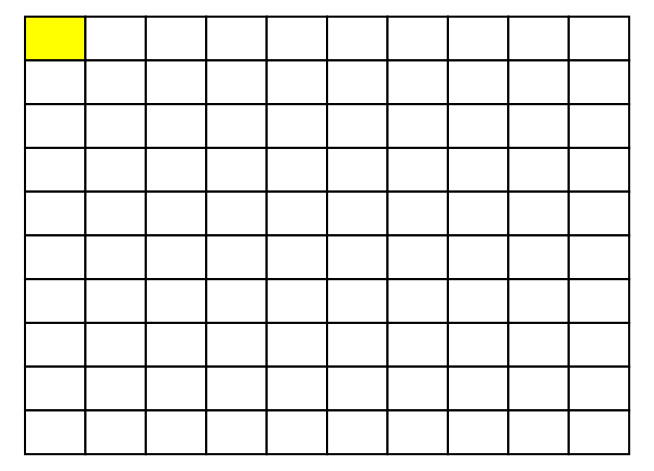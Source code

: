 
            digraph {
    node [shape=plaintext]
    rankdir=TB
    
    A [label=<
      <table BORDER="0" CELLBORDER="1" CELLSPACING="0">
        
            <tr><td bgcolor="yellow">     </td><td bgcolor="white">     </td><td bgcolor="white">     </td><td bgcolor="white">     </td><td bgcolor="white">     </td><td bgcolor="white">     </td><td bgcolor="white">     </td><td bgcolor="white">     </td><td bgcolor="white">     </td><td bgcolor="white">     </td></tr><tr><td bgcolor="white">     </td><td bgcolor="white">     </td><td bgcolor="white">     </td><td bgcolor="white">     </td><td bgcolor="white">     </td><td bgcolor="white">     </td><td bgcolor="white">     </td><td bgcolor="white">     </td><td bgcolor="white">     </td><td bgcolor="white">     </td></tr><tr><td bgcolor="white">     </td><td bgcolor="white">     </td><td bgcolor="white">     </td><td bgcolor="white">     </td><td bgcolor="white">     </td><td bgcolor="white">     </td><td bgcolor="white">     </td><td bgcolor="white">     </td><td bgcolor="white">     </td><td bgcolor="white">     </td></tr><tr><td bgcolor="white">     </td><td bgcolor="white">     </td><td bgcolor="white">     </td><td bgcolor="white">     </td><td bgcolor="white">     </td><td bgcolor="white">     </td><td bgcolor="white">     </td><td bgcolor="white">     </td><td bgcolor="white">     </td><td bgcolor="white">     </td></tr><tr><td bgcolor="white">     </td><td bgcolor="white">     </td><td bgcolor="white">     </td><td bgcolor="white">     </td><td bgcolor="white">     </td><td bgcolor="white">     </td><td bgcolor="white">     </td><td bgcolor="white">     </td><td bgcolor="white">     </td><td bgcolor="white">     </td></tr><tr><td bgcolor="white">     </td><td bgcolor="white">     </td><td bgcolor="white">     </td><td bgcolor="white">     </td><td bgcolor="white">     </td><td bgcolor="white">     </td><td bgcolor="white">     </td><td bgcolor="white">     </td><td bgcolor="white">     </td><td bgcolor="white">     </td></tr><tr><td bgcolor="white">     </td><td bgcolor="white">     </td><td bgcolor="white">     </td><td bgcolor="white">     </td><td bgcolor="white">     </td><td bgcolor="white">     </td><td bgcolor="white">     </td><td bgcolor="white">     </td><td bgcolor="white">     </td><td bgcolor="white">     </td></tr><tr><td bgcolor="white">     </td><td bgcolor="white">     </td><td bgcolor="white">     </td><td bgcolor="white">     </td><td bgcolor="white">     </td><td bgcolor="white">     </td><td bgcolor="white">     </td><td bgcolor="white">     </td><td bgcolor="white">     </td><td bgcolor="white">     </td></tr><tr><td bgcolor="white">     </td><td bgcolor="white">     </td><td bgcolor="white">     </td><td bgcolor="white">     </td><td bgcolor="white">     </td><td bgcolor="white">     </td><td bgcolor="white">     </td><td bgcolor="white">     </td><td bgcolor="white">     </td><td bgcolor="white">     </td></tr><tr><td bgcolor="white">     </td><td bgcolor="white">     </td><td bgcolor="white">     </td><td bgcolor="white">     </td><td bgcolor="white">     </td><td bgcolor="white">     </td><td bgcolor="white">     </td><td bgcolor="white">     </td><td bgcolor="white">     </td><td bgcolor="white">     </td></tr> </table>
        > ]

        }
        